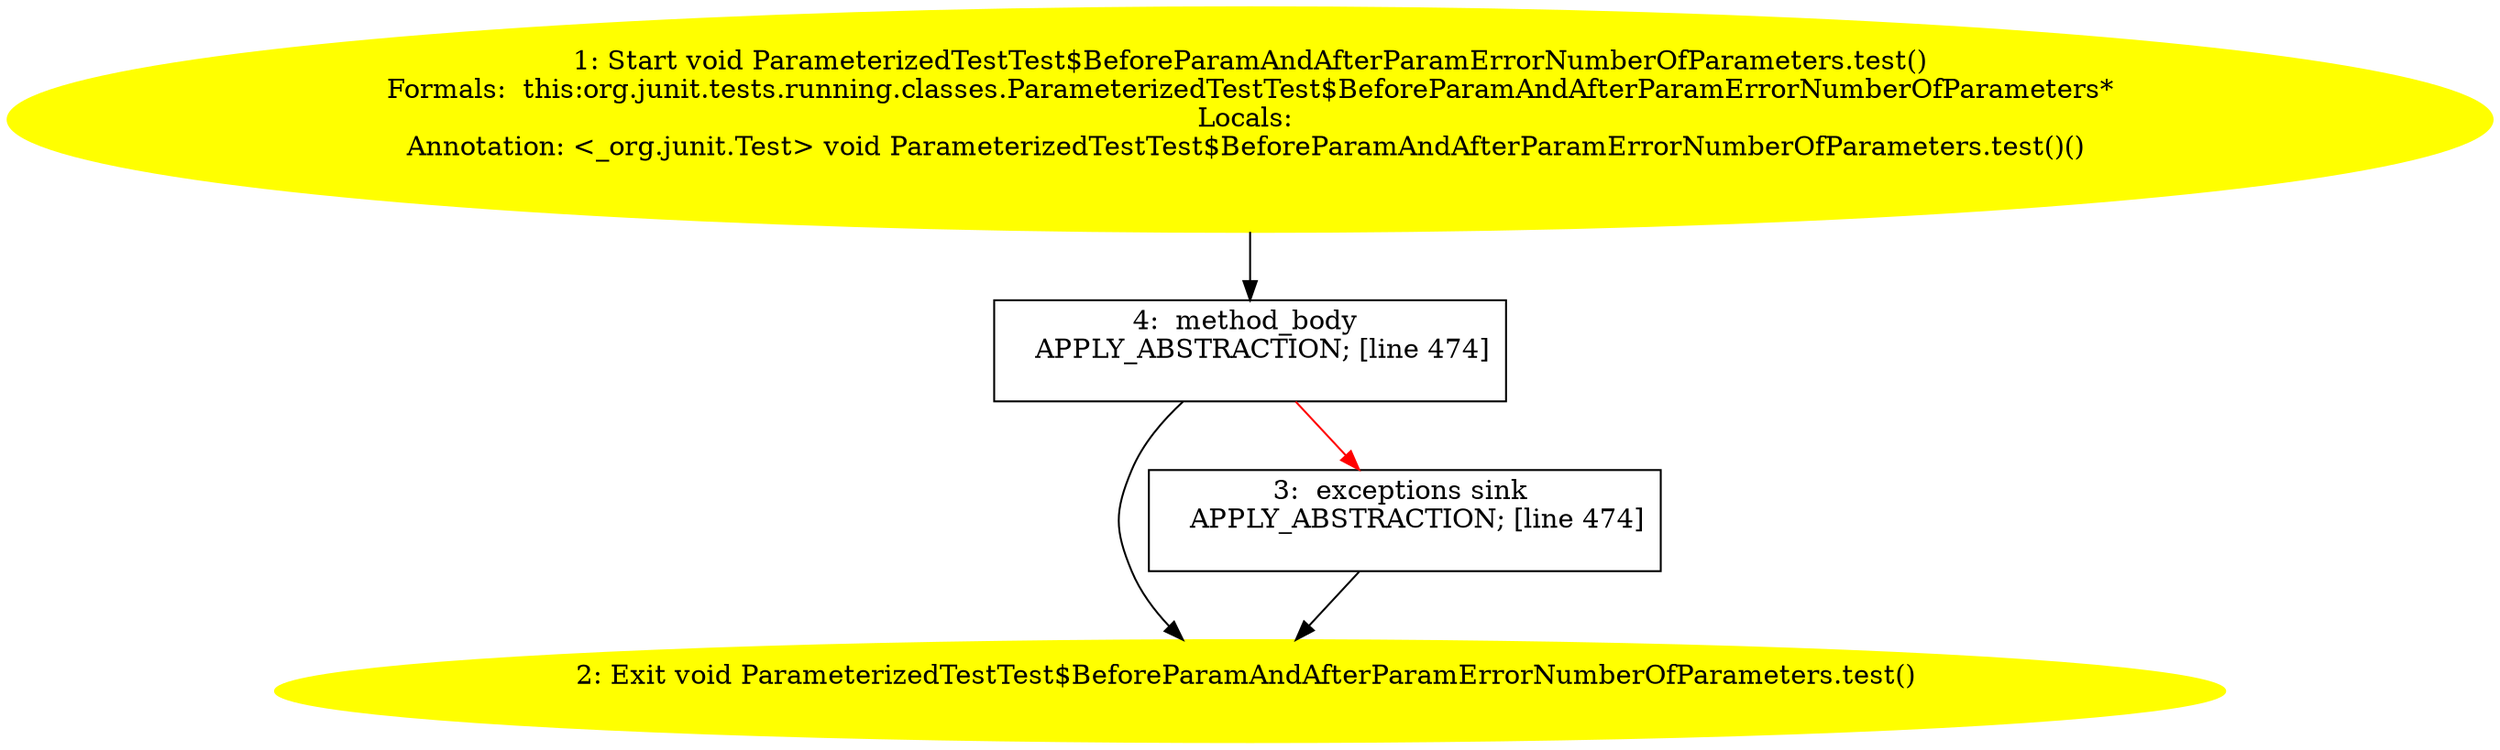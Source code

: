 /* @generated */
digraph cfg {
"org.junit.tests.running.classes.ParameterizedTestTest$BeforeParamAndAfterParamErrorNumberOfParameter.d9635f589ece16af4d3e48e8bd31c948_1" [label="1: Start void ParameterizedTestTest$BeforeParamAndAfterParamErrorNumberOfParameters.test()\nFormals:  this:org.junit.tests.running.classes.ParameterizedTestTest$BeforeParamAndAfterParamErrorNumberOfParameters*\nLocals: \nAnnotation: <_org.junit.Test> void ParameterizedTestTest$BeforeParamAndAfterParamErrorNumberOfParameters.test()() \n  " color=yellow style=filled]
	

	 "org.junit.tests.running.classes.ParameterizedTestTest$BeforeParamAndAfterParamErrorNumberOfParameter.d9635f589ece16af4d3e48e8bd31c948_1" -> "org.junit.tests.running.classes.ParameterizedTestTest$BeforeParamAndAfterParamErrorNumberOfParameter.d9635f589ece16af4d3e48e8bd31c948_4" ;
"org.junit.tests.running.classes.ParameterizedTestTest$BeforeParamAndAfterParamErrorNumberOfParameter.d9635f589ece16af4d3e48e8bd31c948_2" [label="2: Exit void ParameterizedTestTest$BeforeParamAndAfterParamErrorNumberOfParameters.test() \n  " color=yellow style=filled]
	

"org.junit.tests.running.classes.ParameterizedTestTest$BeforeParamAndAfterParamErrorNumberOfParameter.d9635f589ece16af4d3e48e8bd31c948_3" [label="3:  exceptions sink \n   APPLY_ABSTRACTION; [line 474]\n " shape="box"]
	

	 "org.junit.tests.running.classes.ParameterizedTestTest$BeforeParamAndAfterParamErrorNumberOfParameter.d9635f589ece16af4d3e48e8bd31c948_3" -> "org.junit.tests.running.classes.ParameterizedTestTest$BeforeParamAndAfterParamErrorNumberOfParameter.d9635f589ece16af4d3e48e8bd31c948_2" ;
"org.junit.tests.running.classes.ParameterizedTestTest$BeforeParamAndAfterParamErrorNumberOfParameter.d9635f589ece16af4d3e48e8bd31c948_4" [label="4:  method_body \n   APPLY_ABSTRACTION; [line 474]\n " shape="box"]
	

	 "org.junit.tests.running.classes.ParameterizedTestTest$BeforeParamAndAfterParamErrorNumberOfParameter.d9635f589ece16af4d3e48e8bd31c948_4" -> "org.junit.tests.running.classes.ParameterizedTestTest$BeforeParamAndAfterParamErrorNumberOfParameter.d9635f589ece16af4d3e48e8bd31c948_2" ;
	 "org.junit.tests.running.classes.ParameterizedTestTest$BeforeParamAndAfterParamErrorNumberOfParameter.d9635f589ece16af4d3e48e8bd31c948_4" -> "org.junit.tests.running.classes.ParameterizedTestTest$BeforeParamAndAfterParamErrorNumberOfParameter.d9635f589ece16af4d3e48e8bd31c948_3" [color="red" ];
}
